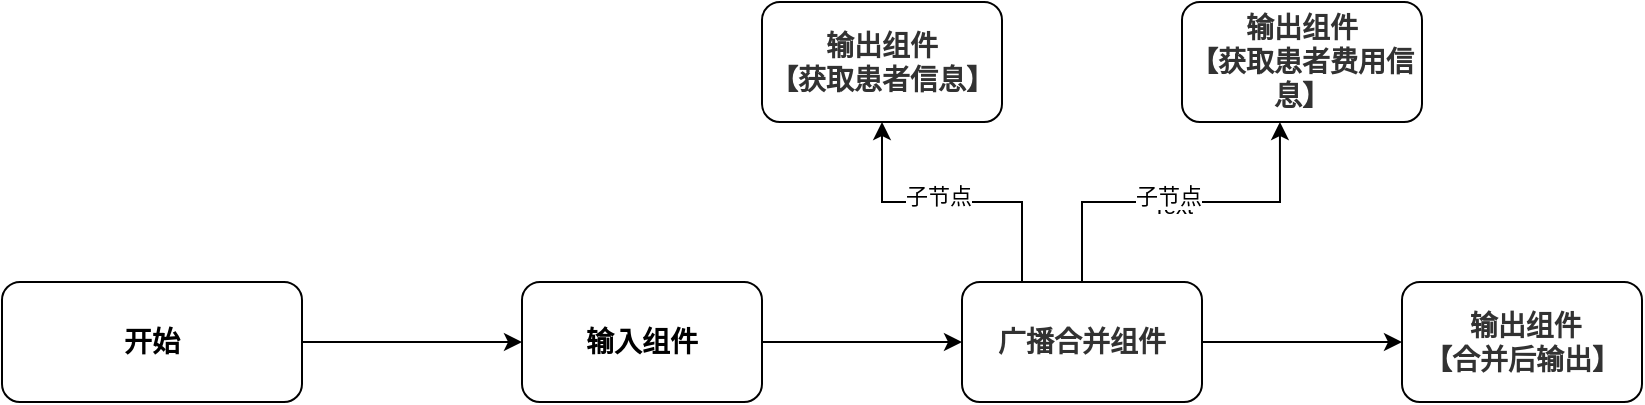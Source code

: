 <mxfile version="25.0.3">
  <diagram name="第 1 页" id="DoacEcyN-tPw5M91nlY1">
    <mxGraphModel dx="1434" dy="756" grid="1" gridSize="10" guides="1" tooltips="1" connect="1" arrows="1" fold="1" page="1" pageScale="1" pageWidth="827" pageHeight="1169" math="0" shadow="0">
      <root>
        <mxCell id="0" />
        <mxCell id="1" parent="0" />
        <mxCell id="JY0nKwkiRLZ-xdJiSqcZ-6" style="edgeStyle=orthogonalEdgeStyle;rounded=0;orthogonalLoop=1;jettySize=auto;html=1;entryX=0;entryY=0.5;entryDx=0;entryDy=0;labelBackgroundColor=none;fontColor=default;fontSize=14;fontStyle=1" edge="1" parent="1" source="JY0nKwkiRLZ-xdJiSqcZ-3" target="JY0nKwkiRLZ-xdJiSqcZ-5">
          <mxGeometry relative="1" as="geometry" />
        </mxCell>
        <mxCell id="JY0nKwkiRLZ-xdJiSqcZ-3" value="开始" style="rounded=1;whiteSpace=wrap;html=1;labelBackgroundColor=none;fontSize=14;fontStyle=1" vertex="1" parent="1">
          <mxGeometry x="40" y="220" width="150" height="60" as="geometry" />
        </mxCell>
        <mxCell id="JY0nKwkiRLZ-xdJiSqcZ-8" style="edgeStyle=orthogonalEdgeStyle;rounded=0;orthogonalLoop=1;jettySize=auto;html=1;exitX=1;exitY=0.5;exitDx=0;exitDy=0;labelBackgroundColor=none;fontColor=default;fontSize=14;fontStyle=1" edge="1" parent="1" source="JY0nKwkiRLZ-xdJiSqcZ-5" target="JY0nKwkiRLZ-xdJiSqcZ-7">
          <mxGeometry relative="1" as="geometry" />
        </mxCell>
        <mxCell id="JY0nKwkiRLZ-xdJiSqcZ-5" value="输入组件" style="rounded=1;whiteSpace=wrap;html=1;labelBackgroundColor=none;fontSize=14;fontStyle=1" vertex="1" parent="1">
          <mxGeometry x="300" y="220" width="120" height="60" as="geometry" />
        </mxCell>
        <mxCell id="JY0nKwkiRLZ-xdJiSqcZ-13" style="edgeStyle=orthogonalEdgeStyle;rounded=0;orthogonalLoop=1;jettySize=auto;html=1;exitX=0.25;exitY=0;exitDx=0;exitDy=0;" edge="1" parent="1" source="JY0nKwkiRLZ-xdJiSqcZ-7" target="JY0nKwkiRLZ-xdJiSqcZ-12">
          <mxGeometry relative="1" as="geometry" />
        </mxCell>
        <mxCell id="JY0nKwkiRLZ-xdJiSqcZ-22" value="子节点" style="edgeLabel;html=1;align=center;verticalAlign=middle;resizable=0;points=[];" vertex="1" connectable="0" parent="JY0nKwkiRLZ-xdJiSqcZ-13">
          <mxGeometry x="0.093" y="-3" relative="1" as="geometry">
            <mxPoint as="offset" />
          </mxGeometry>
        </mxCell>
        <mxCell id="JY0nKwkiRLZ-xdJiSqcZ-17" style="edgeStyle=orthogonalEdgeStyle;rounded=0;orthogonalLoop=1;jettySize=auto;html=1;exitX=1;exitY=0.5;exitDx=0;exitDy=0;fontSize=14;fontStyle=1" edge="1" parent="1" source="JY0nKwkiRLZ-xdJiSqcZ-7" target="JY0nKwkiRLZ-xdJiSqcZ-16">
          <mxGeometry relative="1" as="geometry" />
        </mxCell>
        <mxCell id="JY0nKwkiRLZ-xdJiSqcZ-7" value="&lt;span style=&quot;color: rgb(50, 50, 50); font-family: &amp;quot;Microsoft YaHei&amp;quot;, 微软雅黑, Arial; background-color: rgba(255, 255, 255, 0.01);&quot;&gt;广播合并组件&lt;/span&gt;" style="rounded=1;whiteSpace=wrap;html=1;labelBackgroundColor=none;fontSize=14;fontStyle=1" vertex="1" parent="1">
          <mxGeometry x="520" y="220" width="120" height="60" as="geometry" />
        </mxCell>
        <mxCell id="JY0nKwkiRLZ-xdJiSqcZ-12" value="&lt;span style=&quot;color: rgb(50, 50, 50); font-family: &amp;quot;Microsoft YaHei&amp;quot;, 微软雅黑, Arial; font-size: 14px; font-weight: 700; background-color: rgba(255, 255, 255, 0.01);&quot;&gt;输出组件&lt;/span&gt;&lt;div style=&quot;resize: none; outline: none; font-size: 14px; color: rgb(50, 50, 50); font-family: &amp;quot;Microsoft YaHei&amp;quot;, 微软雅黑, Arial; font-weight: 700;&quot;&gt;【获取患者信息】&lt;/div&gt;" style="rounded=1;whiteSpace=wrap;html=1;labelBackgroundColor=none;" vertex="1" parent="1">
          <mxGeometry x="420" y="80" width="120" height="60" as="geometry" />
        </mxCell>
        <mxCell id="JY0nKwkiRLZ-xdJiSqcZ-14" value="&lt;span style=&quot;color: rgb(50, 50, 50); font-family: &amp;quot;Microsoft YaHei&amp;quot;, 微软雅黑, Arial; font-size: 14px; font-weight: 700; background-color: rgba(255, 255, 255, 0.01);&quot;&gt;输出组件&lt;/span&gt;&lt;div style=&quot;resize: none; outline: none; font-size: 14px; color: rgb(50, 50, 50); font-family: &amp;quot;Microsoft YaHei&amp;quot;, 微软雅黑, Arial; font-weight: 700;&quot;&gt;【获取患者费用信息】&lt;/div&gt;" style="rounded=1;whiteSpace=wrap;html=1;labelBackgroundColor=none;" vertex="1" parent="1">
          <mxGeometry x="630" y="80" width="120" height="60" as="geometry" />
        </mxCell>
        <mxCell id="JY0nKwkiRLZ-xdJiSqcZ-15" style="edgeStyle=orthogonalEdgeStyle;rounded=0;orthogonalLoop=1;jettySize=auto;html=1;entryX=0.408;entryY=1;entryDx=0;entryDy=0;entryPerimeter=0;" edge="1" parent="1" source="JY0nKwkiRLZ-xdJiSqcZ-7" target="JY0nKwkiRLZ-xdJiSqcZ-14">
          <mxGeometry relative="1" as="geometry" />
        </mxCell>
        <mxCell id="JY0nKwkiRLZ-xdJiSqcZ-18" value="Text" style="edgeLabel;html=1;align=center;verticalAlign=middle;resizable=0;points=[];" vertex="1" connectable="0" parent="JY0nKwkiRLZ-xdJiSqcZ-15">
          <mxGeometry x="-0.05" y="-2" relative="1" as="geometry">
            <mxPoint as="offset" />
          </mxGeometry>
        </mxCell>
        <mxCell id="JY0nKwkiRLZ-xdJiSqcZ-20" value="子节点" style="edgeLabel;html=1;align=center;verticalAlign=middle;resizable=0;points=[];" vertex="1" connectable="0" parent="JY0nKwkiRLZ-xdJiSqcZ-15">
          <mxGeometry x="-0.073" y="3" relative="1" as="geometry">
            <mxPoint as="offset" />
          </mxGeometry>
        </mxCell>
        <mxCell id="JY0nKwkiRLZ-xdJiSqcZ-16" value="&lt;span style=&quot;color: rgb(50, 50, 50); font-family: &amp;quot;Microsoft YaHei&amp;quot;, 微软雅黑, Arial; background-color: rgba(255, 255, 255, 0.01);&quot;&gt;&amp;nbsp;输出组件&lt;/span&gt;&lt;div style=&quot;resize: none; outline: none; color: rgb(50, 50, 50); font-family: &amp;quot;Microsoft YaHei&amp;quot;, 微软雅黑, Arial;&quot;&gt;【合并后输出】&lt;/div&gt;" style="rounded=1;whiteSpace=wrap;html=1;labelBackgroundColor=none;fontSize=14;fontStyle=1" vertex="1" parent="1">
          <mxGeometry x="740" y="220" width="120" height="60" as="geometry" />
        </mxCell>
      </root>
    </mxGraphModel>
  </diagram>
</mxfile>
